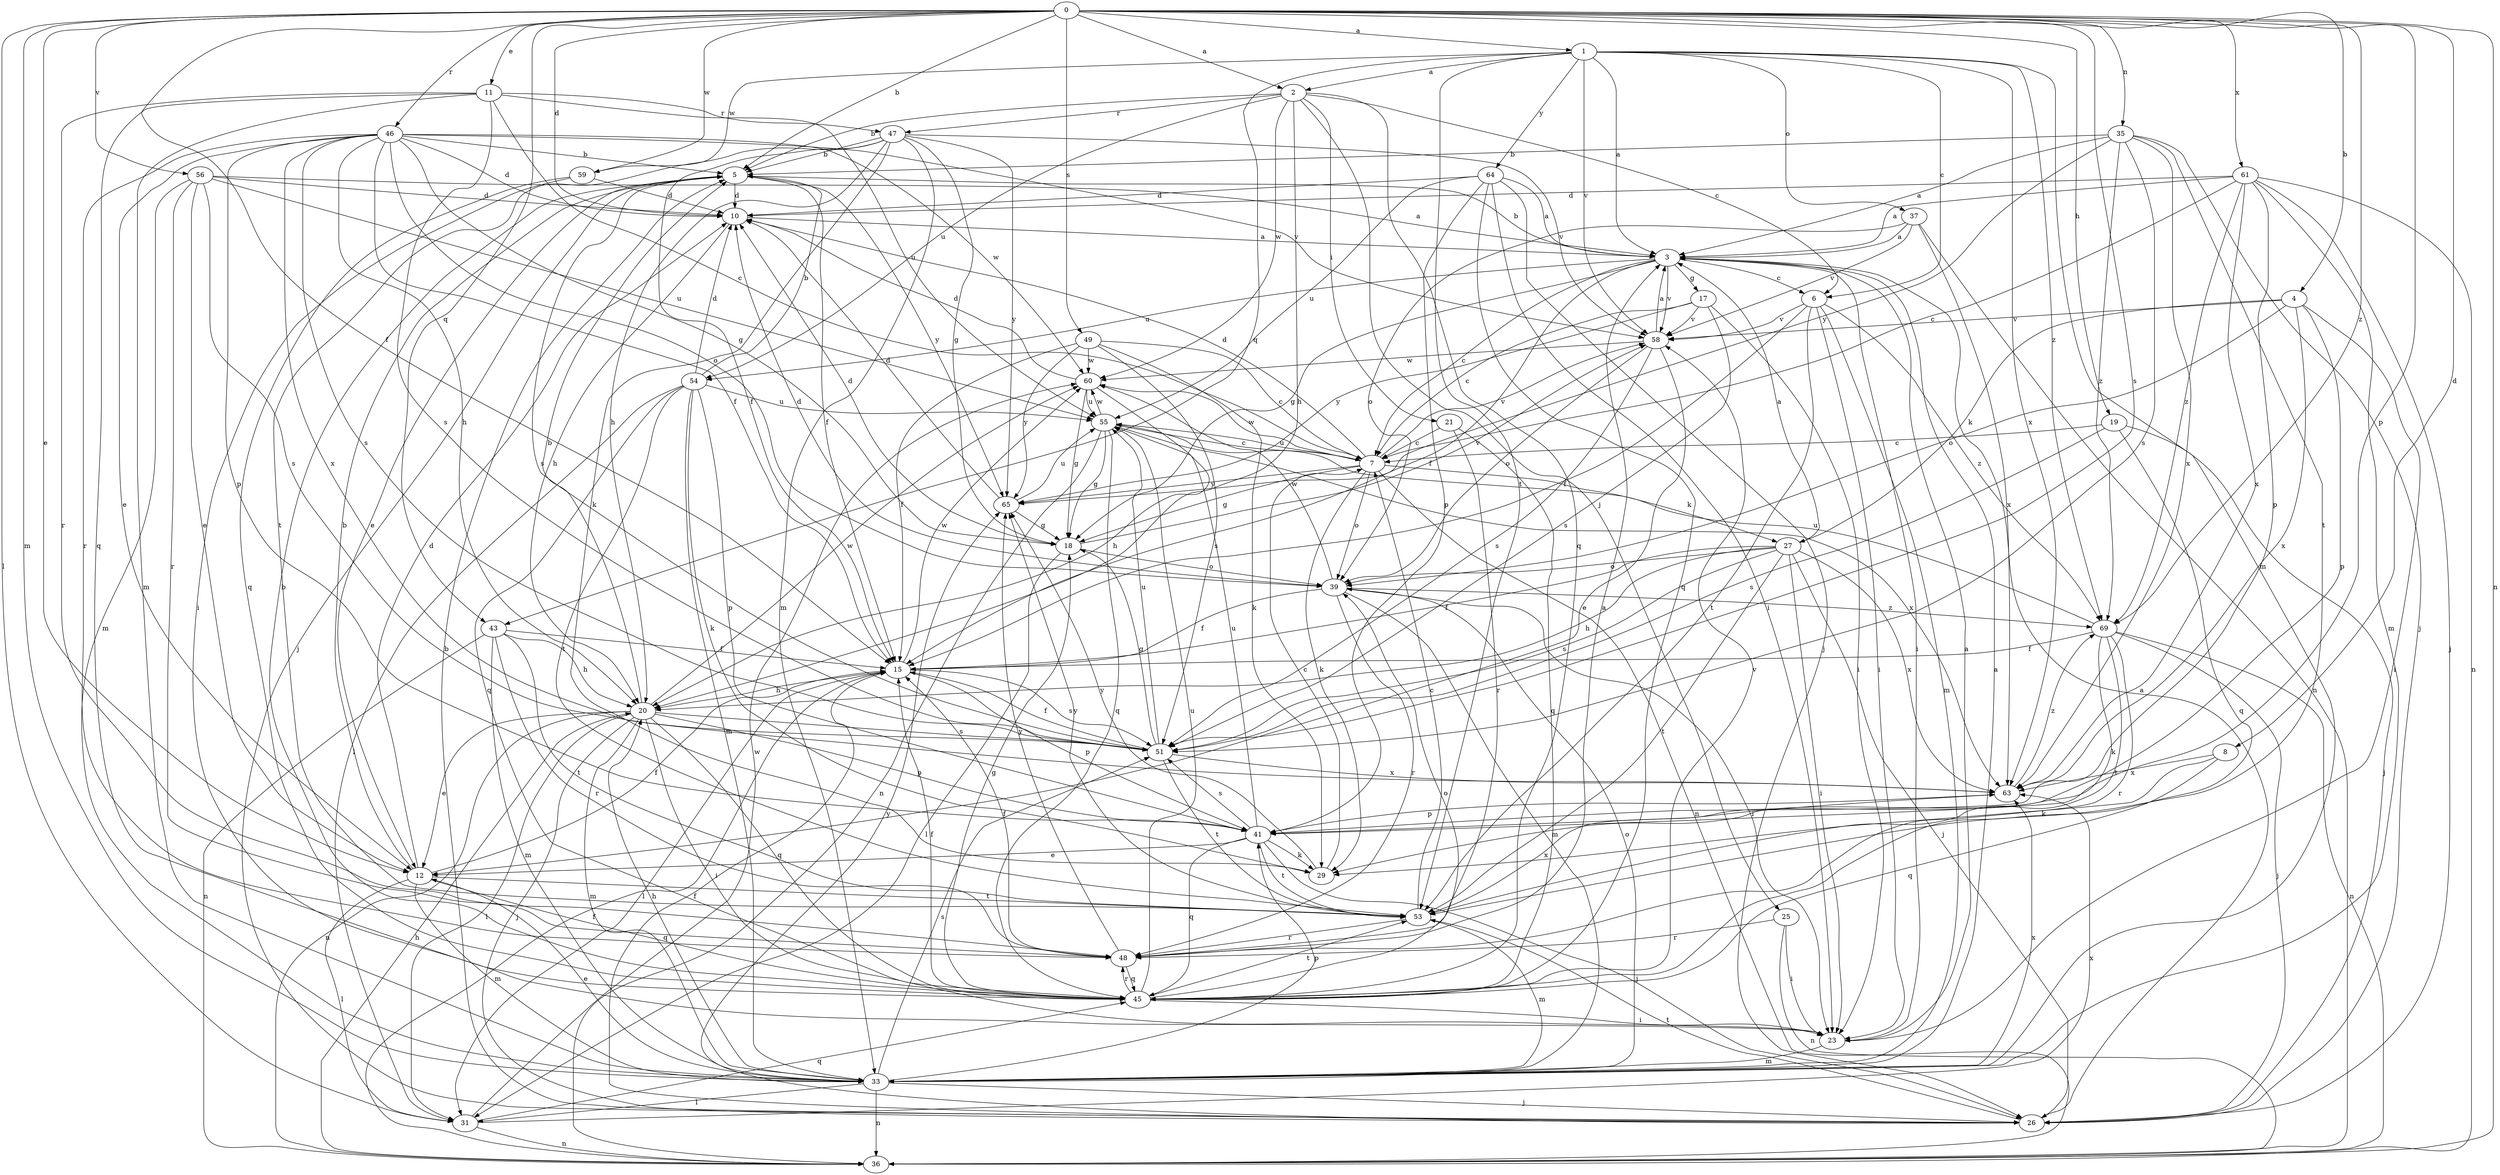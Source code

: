 strict digraph  {
0;
1;
2;
3;
4;
5;
6;
7;
8;
10;
11;
12;
15;
17;
18;
19;
20;
21;
23;
25;
26;
27;
29;
31;
33;
35;
36;
37;
39;
41;
43;
45;
46;
47;
48;
49;
51;
53;
54;
55;
56;
58;
59;
60;
61;
63;
64;
65;
69;
0 -> 1  [label=a];
0 -> 2  [label=a];
0 -> 4  [label=b];
0 -> 5  [label=b];
0 -> 8  [label=d];
0 -> 10  [label=d];
0 -> 11  [label=e];
0 -> 12  [label=e];
0 -> 15  [label=f];
0 -> 19  [label=h];
0 -> 31  [label=l];
0 -> 33  [label=m];
0 -> 35  [label=n];
0 -> 36  [label=n];
0 -> 41  [label=p];
0 -> 43  [label=q];
0 -> 46  [label=r];
0 -> 49  [label=s];
0 -> 51  [label=s];
0 -> 56  [label=v];
0 -> 59  [label=w];
0 -> 61  [label=x];
0 -> 69  [label=z];
1 -> 2  [label=a];
1 -> 3  [label=a];
1 -> 6  [label=c];
1 -> 33  [label=m];
1 -> 37  [label=o];
1 -> 43  [label=q];
1 -> 53  [label=t];
1 -> 58  [label=v];
1 -> 59  [label=w];
1 -> 63  [label=x];
1 -> 64  [label=y];
1 -> 69  [label=z];
2 -> 5  [label=b];
2 -> 6  [label=c];
2 -> 20  [label=h];
2 -> 21  [label=i];
2 -> 25  [label=j];
2 -> 45  [label=q];
2 -> 47  [label=r];
2 -> 54  [label=u];
2 -> 60  [label=w];
3 -> 5  [label=b];
3 -> 6  [label=c];
3 -> 7  [label=c];
3 -> 15  [label=f];
3 -> 17  [label=g];
3 -> 18  [label=g];
3 -> 23  [label=i];
3 -> 54  [label=u];
3 -> 58  [label=v];
4 -> 23  [label=i];
4 -> 27  [label=k];
4 -> 39  [label=o];
4 -> 41  [label=p];
4 -> 58  [label=v];
4 -> 63  [label=x];
5 -> 10  [label=d];
5 -> 12  [label=e];
5 -> 15  [label=f];
5 -> 26  [label=j];
5 -> 51  [label=s];
5 -> 65  [label=y];
6 -> 15  [label=f];
6 -> 23  [label=i];
6 -> 33  [label=m];
6 -> 53  [label=t];
6 -> 58  [label=v];
6 -> 69  [label=z];
7 -> 10  [label=d];
7 -> 18  [label=g];
7 -> 27  [label=k];
7 -> 29  [label=k];
7 -> 36  [label=n];
7 -> 39  [label=o];
7 -> 55  [label=u];
7 -> 58  [label=v];
7 -> 60  [label=w];
7 -> 65  [label=y];
8 -> 29  [label=k];
8 -> 45  [label=q];
8 -> 63  [label=x];
10 -> 3  [label=a];
10 -> 20  [label=h];
11 -> 7  [label=c];
11 -> 33  [label=m];
11 -> 45  [label=q];
11 -> 47  [label=r];
11 -> 48  [label=r];
11 -> 51  [label=s];
11 -> 55  [label=u];
12 -> 5  [label=b];
12 -> 10  [label=d];
12 -> 15  [label=f];
12 -> 31  [label=l];
12 -> 33  [label=m];
12 -> 45  [label=q];
12 -> 53  [label=t];
15 -> 20  [label=h];
15 -> 31  [label=l];
15 -> 41  [label=p];
15 -> 51  [label=s];
15 -> 60  [label=w];
17 -> 7  [label=c];
17 -> 23  [label=i];
17 -> 51  [label=s];
17 -> 58  [label=v];
17 -> 65  [label=y];
18 -> 10  [label=d];
18 -> 31  [label=l];
18 -> 39  [label=o];
18 -> 58  [label=v];
19 -> 7  [label=c];
19 -> 26  [label=j];
19 -> 45  [label=q];
19 -> 51  [label=s];
20 -> 5  [label=b];
20 -> 12  [label=e];
20 -> 23  [label=i];
20 -> 26  [label=j];
20 -> 31  [label=l];
20 -> 33  [label=m];
20 -> 36  [label=n];
20 -> 41  [label=p];
20 -> 45  [label=q];
20 -> 51  [label=s];
20 -> 60  [label=w];
21 -> 7  [label=c];
21 -> 45  [label=q];
21 -> 48  [label=r];
23 -> 3  [label=a];
23 -> 33  [label=m];
25 -> 23  [label=i];
25 -> 36  [label=n];
25 -> 48  [label=r];
26 -> 3  [label=a];
26 -> 5  [label=b];
26 -> 15  [label=f];
26 -> 53  [label=t];
26 -> 65  [label=y];
27 -> 3  [label=a];
27 -> 15  [label=f];
27 -> 20  [label=h];
27 -> 23  [label=i];
27 -> 26  [label=j];
27 -> 39  [label=o];
27 -> 51  [label=s];
27 -> 53  [label=t];
27 -> 63  [label=x];
29 -> 7  [label=c];
29 -> 65  [label=y];
31 -> 36  [label=n];
31 -> 45  [label=q];
31 -> 60  [label=w];
31 -> 63  [label=x];
33 -> 3  [label=a];
33 -> 12  [label=e];
33 -> 20  [label=h];
33 -> 26  [label=j];
33 -> 31  [label=l];
33 -> 36  [label=n];
33 -> 39  [label=o];
33 -> 41  [label=p];
33 -> 51  [label=s];
33 -> 63  [label=x];
35 -> 3  [label=a];
35 -> 5  [label=b];
35 -> 26  [label=j];
35 -> 51  [label=s];
35 -> 53  [label=t];
35 -> 63  [label=x];
35 -> 65  [label=y];
35 -> 69  [label=z];
36 -> 15  [label=f];
36 -> 20  [label=h];
37 -> 3  [label=a];
37 -> 36  [label=n];
37 -> 39  [label=o];
37 -> 58  [label=v];
37 -> 63  [label=x];
39 -> 10  [label=d];
39 -> 15  [label=f];
39 -> 23  [label=i];
39 -> 33  [label=m];
39 -> 48  [label=r];
39 -> 60  [label=w];
39 -> 69  [label=z];
41 -> 12  [label=e];
41 -> 26  [label=j];
41 -> 29  [label=k];
41 -> 45  [label=q];
41 -> 51  [label=s];
41 -> 53  [label=t];
41 -> 55  [label=u];
43 -> 15  [label=f];
43 -> 20  [label=h];
43 -> 33  [label=m];
43 -> 36  [label=n];
43 -> 48  [label=r];
43 -> 53  [label=t];
45 -> 5  [label=b];
45 -> 15  [label=f];
45 -> 18  [label=g];
45 -> 23  [label=i];
45 -> 39  [label=o];
45 -> 48  [label=r];
45 -> 53  [label=t];
45 -> 55  [label=u];
45 -> 58  [label=v];
46 -> 5  [label=b];
46 -> 10  [label=d];
46 -> 12  [label=e];
46 -> 15  [label=f];
46 -> 18  [label=g];
46 -> 20  [label=h];
46 -> 39  [label=o];
46 -> 41  [label=p];
46 -> 48  [label=r];
46 -> 51  [label=s];
46 -> 58  [label=v];
46 -> 60  [label=w];
46 -> 63  [label=x];
47 -> 5  [label=b];
47 -> 15  [label=f];
47 -> 18  [label=g];
47 -> 20  [label=h];
47 -> 29  [label=k];
47 -> 33  [label=m];
47 -> 53  [label=t];
47 -> 58  [label=v];
47 -> 65  [label=y];
48 -> 3  [label=a];
48 -> 15  [label=f];
48 -> 45  [label=q];
48 -> 65  [label=y];
49 -> 7  [label=c];
49 -> 15  [label=f];
49 -> 29  [label=k];
49 -> 51  [label=s];
49 -> 60  [label=w];
49 -> 65  [label=y];
51 -> 15  [label=f];
51 -> 18  [label=g];
51 -> 53  [label=t];
51 -> 55  [label=u];
51 -> 63  [label=x];
53 -> 7  [label=c];
53 -> 33  [label=m];
53 -> 48  [label=r];
53 -> 63  [label=x];
53 -> 65  [label=y];
54 -> 5  [label=b];
54 -> 10  [label=d];
54 -> 29  [label=k];
54 -> 31  [label=l];
54 -> 33  [label=m];
54 -> 41  [label=p];
54 -> 45  [label=q];
54 -> 53  [label=t];
54 -> 55  [label=u];
55 -> 7  [label=c];
55 -> 18  [label=g];
55 -> 36  [label=n];
55 -> 45  [label=q];
55 -> 60  [label=w];
55 -> 63  [label=x];
56 -> 3  [label=a];
56 -> 10  [label=d];
56 -> 12  [label=e];
56 -> 33  [label=m];
56 -> 48  [label=r];
56 -> 51  [label=s];
56 -> 55  [label=u];
58 -> 3  [label=a];
58 -> 12  [label=e];
58 -> 39  [label=o];
58 -> 51  [label=s];
58 -> 60  [label=w];
59 -> 10  [label=d];
59 -> 23  [label=i];
59 -> 45  [label=q];
60 -> 10  [label=d];
60 -> 18  [label=g];
60 -> 20  [label=h];
60 -> 55  [label=u];
61 -> 3  [label=a];
61 -> 7  [label=c];
61 -> 10  [label=d];
61 -> 26  [label=j];
61 -> 33  [label=m];
61 -> 36  [label=n];
61 -> 41  [label=p];
61 -> 63  [label=x];
61 -> 69  [label=z];
63 -> 41  [label=p];
63 -> 69  [label=z];
64 -> 3  [label=a];
64 -> 10  [label=d];
64 -> 23  [label=i];
64 -> 26  [label=j];
64 -> 41  [label=p];
64 -> 45  [label=q];
64 -> 55  [label=u];
65 -> 10  [label=d];
65 -> 18  [label=g];
65 -> 55  [label=u];
69 -> 15  [label=f];
69 -> 26  [label=j];
69 -> 29  [label=k];
69 -> 36  [label=n];
69 -> 48  [label=r];
69 -> 53  [label=t];
69 -> 55  [label=u];
}
